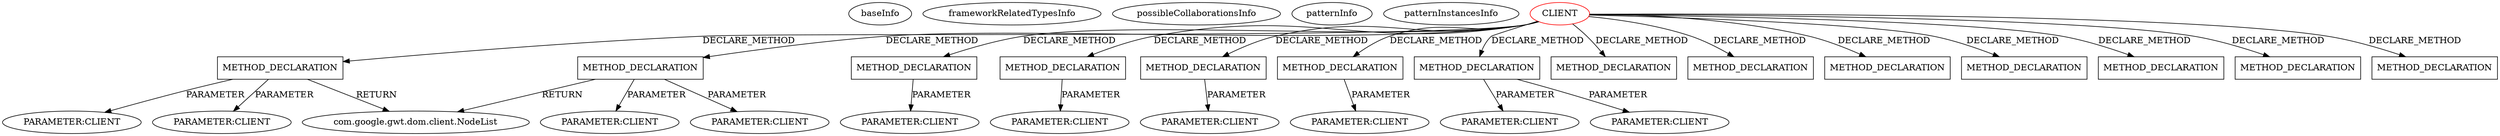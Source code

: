 digraph {
baseInfo[graphId=2095,category="pattern",isAnonymous=false,possibleRelation=false]
frameworkRelatedTypesInfo[]
possibleCollaborationsInfo[]
patternInfo[frequency=2.0,patternRootClient=0]
patternInstancesInfo[0="mguiral-GwtSvgLib~/mguiral-GwtSvgLib/GwtSvgLib-master/src/gwt/html5/svg/client/user/ui/SVGWidget.java~SVGWidget~3992",1="mguiral-GwtSvgLib~/mguiral-GwtSvgLib/GwtSvgLib-master/src/gwt/html5/svg/client/dom/SVGSVGElement.java~SVGSVGElement~3837"]
134[label="com.google.gwt.dom.client.NodeList",vertexType="FRAMEWORK_CLASS_TYPE",isFrameworkType=false]
133[label="METHOD_DECLARATION",vertexType="CLIENT_METHOD_DECLARATION",isFrameworkType=false,shape=box]
0[label="CLIENT",vertexType="ROOT_CLIENT_CLASS_DECLARATION",isFrameworkType=false,color=red]
137[label="PARAMETER:CLIENT",vertexType="PARAMETER_DECLARATION",isFrameworkType=false]
135[label="PARAMETER:CLIENT",vertexType="PARAMETER_DECLARATION",isFrameworkType=false]
171[label="METHOD_DECLARATION",vertexType="CLIENT_METHOD_DECLARATION",isFrameworkType=false,shape=box]
173[label="PARAMETER:CLIENT",vertexType="PARAMETER_DECLARATION",isFrameworkType=false]
142[label="METHOD_DECLARATION",vertexType="CLIENT_METHOD_DECLARATION",isFrameworkType=false,shape=box]
144[label="PARAMETER:CLIENT",vertexType="PARAMETER_DECLARATION",isFrameworkType=false]
146[label="PARAMETER:CLIENT",vertexType="PARAMETER_DECLARATION",isFrameworkType=false]
116[label="METHOD_DECLARATION",vertexType="CLIENT_METHOD_DECLARATION",isFrameworkType=false,shape=box]
118[label="PARAMETER:CLIENT",vertexType="PARAMETER_DECLARATION",isFrameworkType=false]
179[label="METHOD_DECLARATION",vertexType="CLIENT_METHOD_DECLARATION",isFrameworkType=false,shape=box]
181[label="PARAMETER:CLIENT",vertexType="PARAMETER_DECLARATION",isFrameworkType=false]
76[label="METHOD_DECLARATION",vertexType="CLIENT_METHOD_DECLARATION",isFrameworkType=false,shape=box]
78[label="PARAMETER:CLIENT",vertexType="PARAMETER_DECLARATION",isFrameworkType=false]
87[label="METHOD_DECLARATION",vertexType="CLIENT_METHOD_DECLARATION",isFrameworkType=false,shape=box]
90[label="PARAMETER:CLIENT",vertexType="PARAMETER_DECLARATION",isFrameworkType=false]
88[label="PARAMETER:CLIENT",vertexType="PARAMETER_DECLARATION",isFrameworkType=false]
152[label="METHOD_DECLARATION",vertexType="CLIENT_METHOD_DECLARATION",isFrameworkType=false,shape=box]
128[label="METHOD_DECLARATION",vertexType="CLIENT_METHOD_DECLARATION",isFrameworkType=false,shape=box]
156[label="METHOD_DECLARATION",vertexType="CLIENT_METHOD_DECLARATION",isFrameworkType=false,shape=box]
51[label="METHOD_DECLARATION",vertexType="CLIENT_METHOD_DECLARATION",isFrameworkType=false,shape=box]
54[label="METHOD_DECLARATION",vertexType="CLIENT_METHOD_DECLARATION",isFrameworkType=false,shape=box]
126[label="METHOD_DECLARATION",vertexType="CLIENT_METHOD_DECLARATION",isFrameworkType=false,shape=box]
83[label="METHOD_DECLARATION",vertexType="CLIENT_METHOD_DECLARATION",isFrameworkType=false,shape=box]
0->128[label="DECLARE_METHOD"]
0->142[label="DECLARE_METHOD"]
116->118[label="PARAMETER"]
0->51[label="DECLARE_METHOD"]
0->152[label="DECLARE_METHOD"]
171->173[label="PARAMETER"]
0->156[label="DECLARE_METHOD"]
142->134[label="RETURN"]
0->54[label="DECLARE_METHOD"]
0->179[label="DECLARE_METHOD"]
87->88[label="PARAMETER"]
87->90[label="PARAMETER"]
133->137[label="PARAMETER"]
0->83[label="DECLARE_METHOD"]
0->116[label="DECLARE_METHOD"]
76->78[label="PARAMETER"]
0->87[label="DECLARE_METHOD"]
142->146[label="PARAMETER"]
142->144[label="PARAMETER"]
133->134[label="RETURN"]
0->133[label="DECLARE_METHOD"]
0->126[label="DECLARE_METHOD"]
0->76[label="DECLARE_METHOD"]
133->135[label="PARAMETER"]
0->171[label="DECLARE_METHOD"]
179->181[label="PARAMETER"]
}
